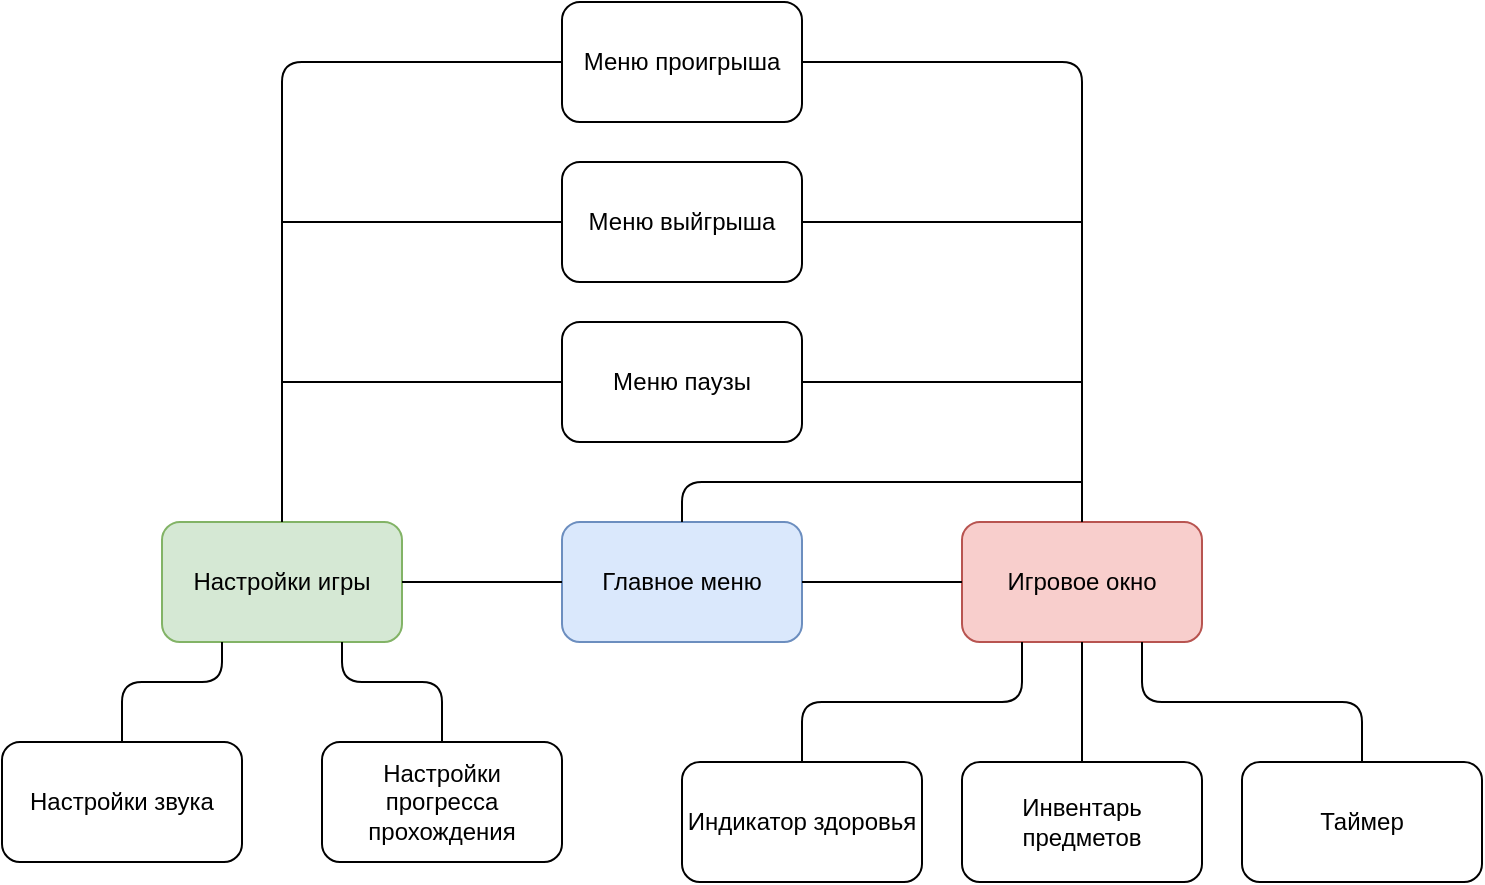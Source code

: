 <mxfile version="14.1.8" type="device"><diagram id="YN_FO_paPraZh5fb19QZ" name="Page-1"><mxGraphModel dx="1038" dy="1717" grid="1" gridSize="10" guides="1" tooltips="1" connect="1" arrows="1" fold="1" page="1" pageScale="1" pageWidth="827" pageHeight="1169" math="0" shadow="0"><root><mxCell id="0"/><mxCell id="1" parent="0"/><mxCell id="djod7fLWxG3sT3TmUs4B-1" value="Главное меню" style="rounded=1;whiteSpace=wrap;html=1;fillColor=#dae8fc;strokeColor=#6c8ebf;" vertex="1" parent="1"><mxGeometry x="320" y="120" width="120" height="60" as="geometry"/></mxCell><mxCell id="djod7fLWxG3sT3TmUs4B-6" value="Настройки игры" style="rounded=1;whiteSpace=wrap;html=1;fillColor=#d5e8d4;strokeColor=#82b366;" vertex="1" parent="1"><mxGeometry x="120" y="120" width="120" height="60" as="geometry"/></mxCell><mxCell id="djod7fLWxG3sT3TmUs4B-7" value="" style="endArrow=none;html=1;entryX=0;entryY=0.5;entryDx=0;entryDy=0;exitX=1;exitY=0.5;exitDx=0;exitDy=0;" edge="1" parent="1" source="djod7fLWxG3sT3TmUs4B-6" target="djod7fLWxG3sT3TmUs4B-1"><mxGeometry width="50" height="50" relative="1" as="geometry"><mxPoint x="240" y="150" as="sourcePoint"/><mxPoint x="280" y="150" as="targetPoint"/></mxGeometry></mxCell><mxCell id="djod7fLWxG3sT3TmUs4B-8" value="Настройки звука" style="rounded=1;whiteSpace=wrap;html=1;" vertex="1" parent="1"><mxGeometry x="40" y="230" width="120" height="60" as="geometry"/></mxCell><mxCell id="djod7fLWxG3sT3TmUs4B-10" value="Настройки прогресса прохождения" style="rounded=1;whiteSpace=wrap;html=1;" vertex="1" parent="1"><mxGeometry x="200" y="230" width="120" height="60" as="geometry"/></mxCell><mxCell id="djod7fLWxG3sT3TmUs4B-11" value="" style="endArrow=none;html=1;exitX=0.5;exitY=0;exitDx=0;exitDy=0;entryX=0.25;entryY=1;entryDx=0;entryDy=0;" edge="1" parent="1" source="djod7fLWxG3sT3TmUs4B-8" target="djod7fLWxG3sT3TmUs4B-6"><mxGeometry width="50" height="50" relative="1" as="geometry"><mxPoint x="370" y="170" as="sourcePoint"/><mxPoint x="420" y="120" as="targetPoint"/><Array as="points"><mxPoint x="100" y="200"/><mxPoint x="150" y="200"/></Array></mxGeometry></mxCell><mxCell id="djod7fLWxG3sT3TmUs4B-12" value="" style="endArrow=none;html=1;entryX=0.75;entryY=1;entryDx=0;entryDy=0;exitX=0.5;exitY=0;exitDx=0;exitDy=0;" edge="1" parent="1" source="djod7fLWxG3sT3TmUs4B-10" target="djod7fLWxG3sT3TmUs4B-6"><mxGeometry width="50" height="50" relative="1" as="geometry"><mxPoint x="150" y="260" as="sourcePoint"/><mxPoint x="200" y="210" as="targetPoint"/><Array as="points"><mxPoint x="260" y="200"/><mxPoint x="210" y="200"/></Array></mxGeometry></mxCell><mxCell id="djod7fLWxG3sT3TmUs4B-13" value="Игровое окно" style="rounded=1;whiteSpace=wrap;html=1;fillColor=#f8cecc;strokeColor=#b85450;" vertex="1" parent="1"><mxGeometry x="520" y="120" width="120" height="60" as="geometry"/></mxCell><mxCell id="djod7fLWxG3sT3TmUs4B-14" value="" style="endArrow=none;html=1;exitX=1;exitY=0.5;exitDx=0;exitDy=0;entryX=0;entryY=0.5;entryDx=0;entryDy=0;" edge="1" parent="1" source="djod7fLWxG3sT3TmUs4B-1" target="djod7fLWxG3sT3TmUs4B-13"><mxGeometry width="50" height="50" relative="1" as="geometry"><mxPoint x="450" y="190" as="sourcePoint"/><mxPoint x="500" y="140" as="targetPoint"/></mxGeometry></mxCell><mxCell id="djod7fLWxG3sT3TmUs4B-15" value="Индикатор здоровья" style="rounded=1;whiteSpace=wrap;html=1;" vertex="1" parent="1"><mxGeometry x="380" y="240" width="120" height="60" as="geometry"/></mxCell><mxCell id="djod7fLWxG3sT3TmUs4B-17" value="Инвентарь предметов" style="rounded=1;whiteSpace=wrap;html=1;" vertex="1" parent="1"><mxGeometry x="520" y="240" width="120" height="60" as="geometry"/></mxCell><mxCell id="djod7fLWxG3sT3TmUs4B-19" value="Таймер" style="rounded=1;whiteSpace=wrap;html=1;" vertex="1" parent="1"><mxGeometry x="660" y="240" width="120" height="60" as="geometry"/></mxCell><mxCell id="djod7fLWxG3sT3TmUs4B-20" value="" style="endArrow=none;html=1;exitX=0.5;exitY=0;exitDx=0;exitDy=0;entryX=0.25;entryY=1;entryDx=0;entryDy=0;" edge="1" parent="1" source="djod7fLWxG3sT3TmUs4B-15" target="djod7fLWxG3sT3TmUs4B-13"><mxGeometry width="50" height="50" relative="1" as="geometry"><mxPoint x="470" y="240" as="sourcePoint"/><mxPoint x="520" y="190" as="targetPoint"/><Array as="points"><mxPoint x="440" y="210"/><mxPoint x="550" y="210"/></Array></mxGeometry></mxCell><mxCell id="djod7fLWxG3sT3TmUs4B-21" value="" style="endArrow=none;html=1;entryX=0.5;entryY=1;entryDx=0;entryDy=0;exitX=0.5;exitY=0;exitDx=0;exitDy=0;" edge="1" parent="1" source="djod7fLWxG3sT3TmUs4B-17" target="djod7fLWxG3sT3TmUs4B-13"><mxGeometry width="50" height="50" relative="1" as="geometry"><mxPoint x="520" y="390" as="sourcePoint"/><mxPoint x="570" y="340" as="targetPoint"/></mxGeometry></mxCell><mxCell id="djod7fLWxG3sT3TmUs4B-22" value="" style="endArrow=none;html=1;entryX=0.75;entryY=1;entryDx=0;entryDy=0;exitX=0.5;exitY=0;exitDx=0;exitDy=0;" edge="1" parent="1" source="djod7fLWxG3sT3TmUs4B-19" target="djod7fLWxG3sT3TmUs4B-13"><mxGeometry width="50" height="50" relative="1" as="geometry"><mxPoint x="630" y="390" as="sourcePoint"/><mxPoint x="680" y="340" as="targetPoint"/><Array as="points"><mxPoint x="720" y="210"/><mxPoint x="610" y="210"/></Array></mxGeometry></mxCell><mxCell id="djod7fLWxG3sT3TmUs4B-26" value="Меню паузы" style="rounded=1;whiteSpace=wrap;html=1;" vertex="1" parent="1"><mxGeometry x="320" y="20" width="120" height="60" as="geometry"/></mxCell><mxCell id="djod7fLWxG3sT3TmUs4B-27" value="Меню выйгрыша" style="rounded=1;whiteSpace=wrap;html=1;" vertex="1" parent="1"><mxGeometry x="320" y="-60" width="120" height="60" as="geometry"/></mxCell><mxCell id="djod7fLWxG3sT3TmUs4B-28" value="Меню проигрыша" style="rounded=1;whiteSpace=wrap;html=1;" vertex="1" parent="1"><mxGeometry x="320" y="-140" width="120" height="60" as="geometry"/></mxCell><mxCell id="djod7fLWxG3sT3TmUs4B-29" value="" style="endArrow=none;html=1;exitX=0.5;exitY=0;exitDx=0;exitDy=0;entryX=0;entryY=0.5;entryDx=0;entryDy=0;" edge="1" parent="1" source="djod7fLWxG3sT3TmUs4B-6" target="djod7fLWxG3sT3TmUs4B-28"><mxGeometry width="50" height="50" relative="1" as="geometry"><mxPoint x="210" y="70" as="sourcePoint"/><mxPoint x="260" y="20" as="targetPoint"/><Array as="points"><mxPoint x="180" y="-110"/></Array></mxGeometry></mxCell><mxCell id="djod7fLWxG3sT3TmUs4B-31" value="" style="endArrow=none;html=1;entryX=0;entryY=0.5;entryDx=0;entryDy=0;" edge="1" parent="1" target="djod7fLWxG3sT3TmUs4B-27"><mxGeometry width="50" height="50" relative="1" as="geometry"><mxPoint x="180" y="-30" as="sourcePoint"/><mxPoint x="290" y="-70" as="targetPoint"/></mxGeometry></mxCell><mxCell id="djod7fLWxG3sT3TmUs4B-32" value="" style="endArrow=none;html=1;entryX=0;entryY=0.5;entryDx=0;entryDy=0;" edge="1" parent="1" target="djod7fLWxG3sT3TmUs4B-26"><mxGeometry width="50" height="50" relative="1" as="geometry"><mxPoint x="180" y="50" as="sourcePoint"/><mxPoint x="270" y="20" as="targetPoint"/></mxGeometry></mxCell><mxCell id="djod7fLWxG3sT3TmUs4B-33" value="" style="endArrow=none;html=1;entryX=1;entryY=0.5;entryDx=0;entryDy=0;exitX=0.5;exitY=0;exitDx=0;exitDy=0;" edge="1" parent="1" source="djod7fLWxG3sT3TmUs4B-13" target="djod7fLWxG3sT3TmUs4B-28"><mxGeometry width="50" height="50" relative="1" as="geometry"><mxPoint x="490" y="20" as="sourcePoint"/><mxPoint x="540" y="-30" as="targetPoint"/><Array as="points"><mxPoint x="580" y="-110"/></Array></mxGeometry></mxCell><mxCell id="djod7fLWxG3sT3TmUs4B-34" value="" style="endArrow=none;html=1;exitX=1;exitY=0.5;exitDx=0;exitDy=0;" edge="1" parent="1" source="djod7fLWxG3sT3TmUs4B-27"><mxGeometry width="50" height="50" relative="1" as="geometry"><mxPoint x="490" y="-20" as="sourcePoint"/><mxPoint x="580" y="-30" as="targetPoint"/></mxGeometry></mxCell><mxCell id="djod7fLWxG3sT3TmUs4B-35" value="" style="endArrow=none;html=1;exitX=1;exitY=0.5;exitDx=0;exitDy=0;" edge="1" parent="1" source="djod7fLWxG3sT3TmUs4B-26"><mxGeometry width="50" height="50" relative="1" as="geometry"><mxPoint x="480" y="60" as="sourcePoint"/><mxPoint x="580" y="50" as="targetPoint"/></mxGeometry></mxCell><mxCell id="djod7fLWxG3sT3TmUs4B-36" value="" style="endArrow=none;html=1;exitX=0.5;exitY=0;exitDx=0;exitDy=0;" edge="1" parent="1" source="djod7fLWxG3sT3TmUs4B-1"><mxGeometry width="50" height="50" relative="1" as="geometry"><mxPoint x="460" y="120" as="sourcePoint"/><mxPoint x="580" y="100" as="targetPoint"/><Array as="points"><mxPoint x="380" y="100"/></Array></mxGeometry></mxCell></root></mxGraphModel></diagram></mxfile>